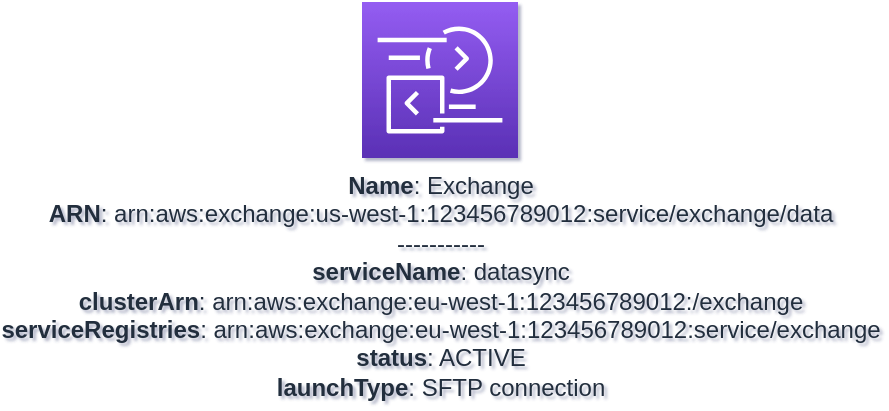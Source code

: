 <mxfile type="MultiCloud">
	<diagram id="diagram_1" name="AWS components">
		<mxGraphModel dx="1015" dy="661" grid="1" gridSize="10" guides="1" tooltips="1" connect="1" arrows="1" fold="1" page="1" pageScale="1" pageWidth="850" pageHeight="1100" math="0" shadow="1">
			<root>
				<mxCell id="0"/>
				<mxCell id="1" parent="0"/>
				<mxCell id="vertex:exchange:arn:aws:exchange:us-west-1:123456789012:service/exchange/data" value="&lt;b&gt;Name&lt;/b&gt;: Exchange&lt;BR&gt;&lt;b&gt;ARN&lt;/b&gt;: arn:aws:exchange:us-west-1:123456789012:service/exchange/data&lt;BR&gt;-----------&lt;BR&gt;&lt;b&gt;serviceName&lt;/b&gt;: datasync&lt;BR&gt;&lt;b&gt;clusterArn&lt;/b&gt;: arn:aws:exchange:eu-west-1:123456789012:/exchange&lt;BR&gt;&lt;b&gt;serviceRegistries&lt;/b&gt;: arn:aws:exchange:eu-west-1:123456789012:service/exchange&lt;BR&gt;&lt;b&gt;status&lt;/b&gt;: ACTIVE&lt;BR&gt;&lt;b&gt;launchType&lt;/b&gt;: SFTP connection" style="sketch=0;outlineConnect=0;fontColor=#232F3E;gradientColor=#945DF2;gradientDirection=north;fillColor=#5A30B5;strokeColor=#ffffff;dashed=0;verticalLabelPosition=bottom;verticalAlign=top;align=center;html=1;fontSize=12;fontStyle=0;aspect=fixed;shape=mxgraph.aws4.resourceIcon;resIcon=mxgraph.aws4.data_exchange;" parent="1" vertex="1">
					<mxGeometry width="78" height="78" as="geometry"/>
				</mxCell>
			</root>
		</mxGraphModel>
	</diagram>
</mxfile>